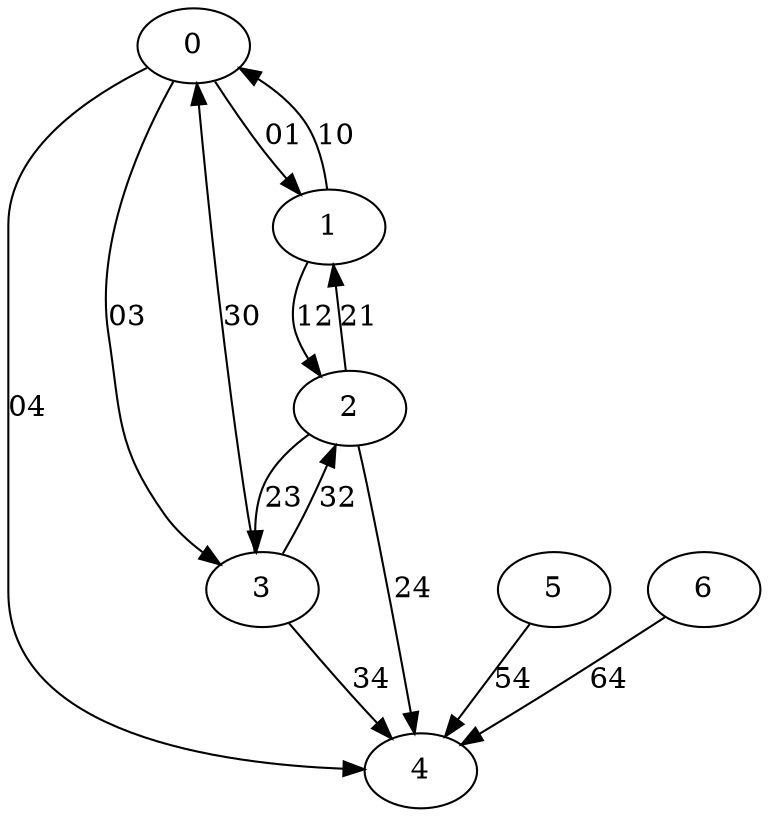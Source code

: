 digraph A {
	0 -> 1 [label = "01"];
	0 -> 3 [label = "03"];
	0 -> 4 [label = "04"];
	1 -> 0 [label = "10"];
	1 -> 2 [label = "12"];
	2 -> 1 [label = "21"];
	2 -> 3 [label = "23"];
	2 -> 4 [label = "24"];
	3 -> 0 [label = "30"];
	3 -> 2 [label = "32"];
	3 -> 4 [label = "34"];
	5 -> 4 [label = "54"];
	6 -> 4 [label = "64"];
}
